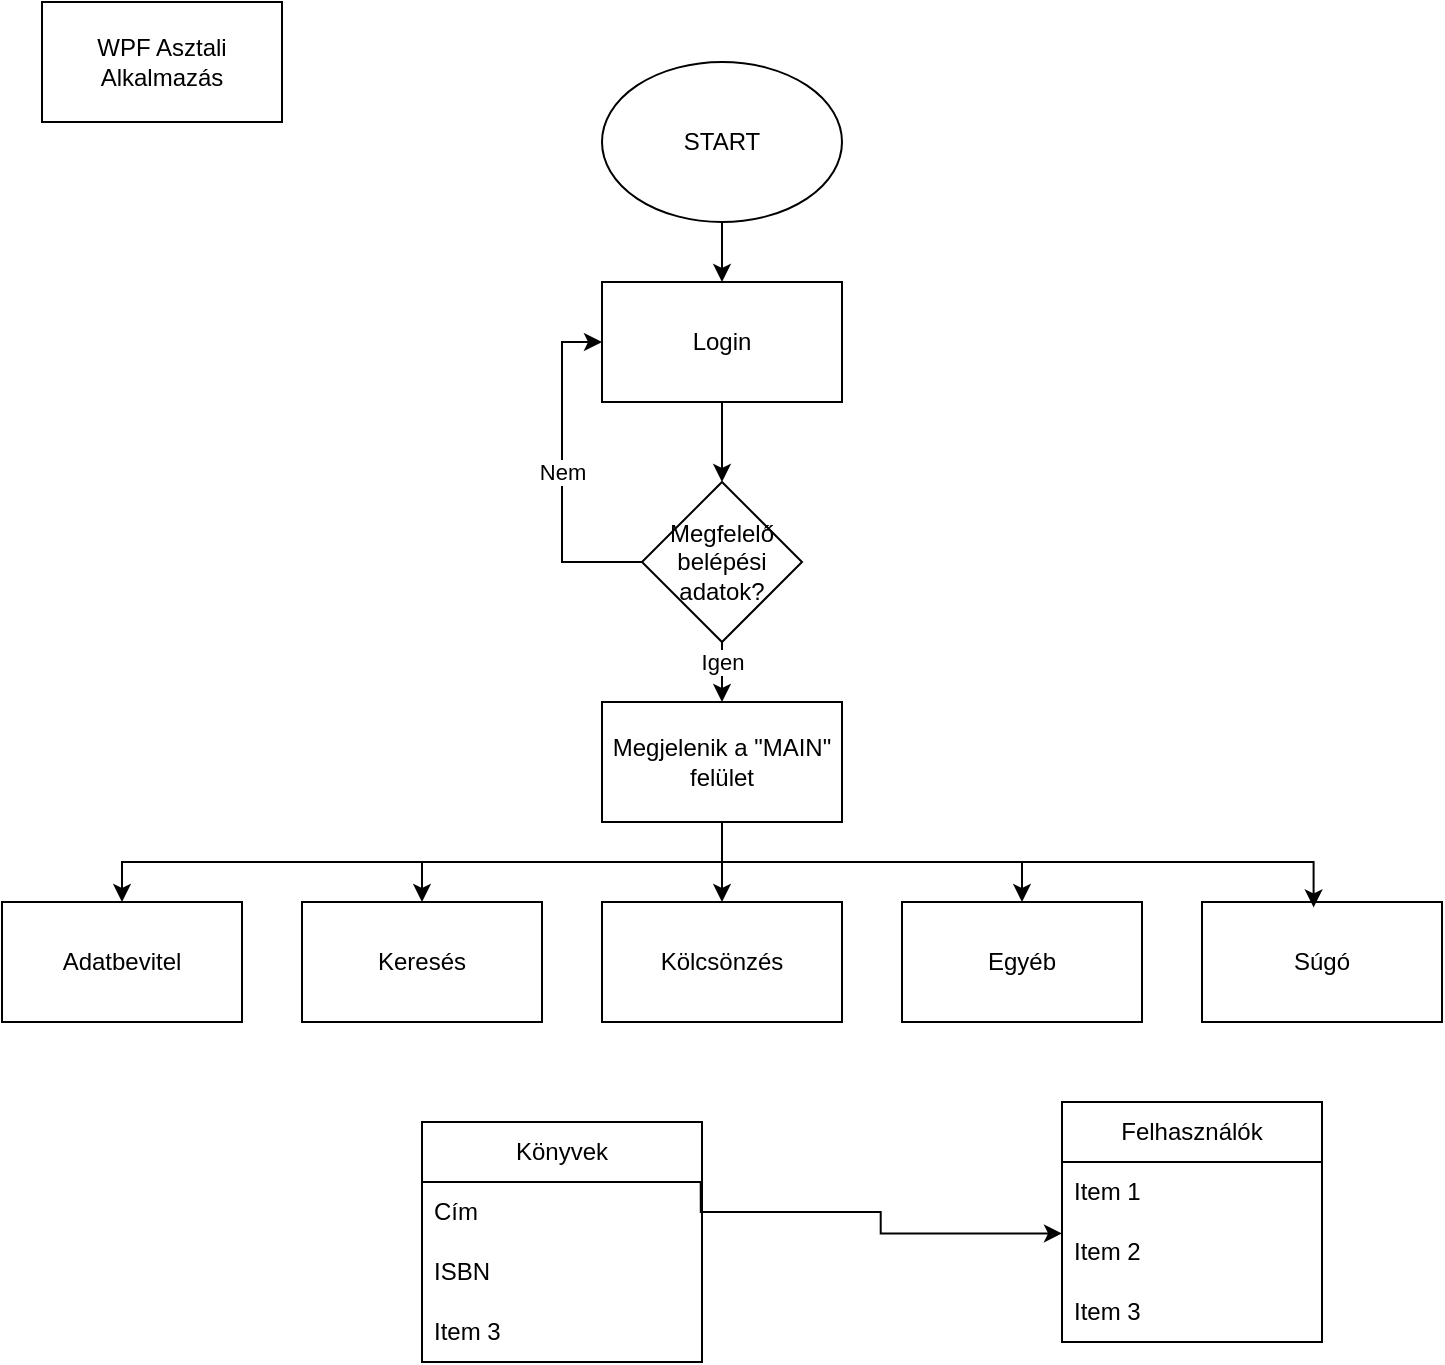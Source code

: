<mxfile version="22.0.8" type="github">
  <diagram name="1 oldal" id="4mInSGxOfqtwpyQyavi3">
    <mxGraphModel dx="819" dy="451" grid="1" gridSize="10" guides="1" tooltips="1" connect="1" arrows="1" fold="1" page="1" pageScale="1" pageWidth="827" pageHeight="1169" math="0" shadow="0">
      <root>
        <mxCell id="0" />
        <mxCell id="1" parent="0" />
        <mxCell id="b72DnTZtnjNwShclTDmI-1" value="WPF Asztali Alkalmazás" style="rounded=0;whiteSpace=wrap;html=1;" parent="1" vertex="1">
          <mxGeometry x="40" y="10" width="120" height="60" as="geometry" />
        </mxCell>
        <mxCell id="WZqCiOZFNyPhQzRqJD6J-5" style="edgeStyle=orthogonalEdgeStyle;rounded=0;orthogonalLoop=1;jettySize=auto;html=1;exitX=0.5;exitY=1;exitDx=0;exitDy=0;entryX=0.5;entryY=0;entryDx=0;entryDy=0;" edge="1" parent="1" source="WZqCiOZFNyPhQzRqJD6J-1" target="WZqCiOZFNyPhQzRqJD6J-2">
          <mxGeometry relative="1" as="geometry" />
        </mxCell>
        <mxCell id="WZqCiOZFNyPhQzRqJD6J-1" value="START" style="ellipse;whiteSpace=wrap;html=1;" vertex="1" parent="1">
          <mxGeometry x="320" y="40" width="120" height="80" as="geometry" />
        </mxCell>
        <mxCell id="WZqCiOZFNyPhQzRqJD6J-6" style="edgeStyle=orthogonalEdgeStyle;rounded=0;orthogonalLoop=1;jettySize=auto;html=1;exitX=0.5;exitY=1;exitDx=0;exitDy=0;entryX=0.5;entryY=0;entryDx=0;entryDy=0;" edge="1" parent="1" source="WZqCiOZFNyPhQzRqJD6J-2" target="WZqCiOZFNyPhQzRqJD6J-3">
          <mxGeometry relative="1" as="geometry" />
        </mxCell>
        <mxCell id="WZqCiOZFNyPhQzRqJD6J-2" value="Login" style="rounded=0;whiteSpace=wrap;html=1;" vertex="1" parent="1">
          <mxGeometry x="320" y="150" width="120" height="60" as="geometry" />
        </mxCell>
        <mxCell id="WZqCiOZFNyPhQzRqJD6J-4" style="edgeStyle=orthogonalEdgeStyle;rounded=0;orthogonalLoop=1;jettySize=auto;html=1;exitX=0;exitY=0.5;exitDx=0;exitDy=0;entryX=0;entryY=0.5;entryDx=0;entryDy=0;" edge="1" parent="1" source="WZqCiOZFNyPhQzRqJD6J-3" target="WZqCiOZFNyPhQzRqJD6J-2">
          <mxGeometry relative="1" as="geometry" />
        </mxCell>
        <mxCell id="WZqCiOZFNyPhQzRqJD6J-7" value="Nem" style="edgeLabel;html=1;align=center;verticalAlign=middle;resizable=0;points=[];" vertex="1" connectable="0" parent="WZqCiOZFNyPhQzRqJD6J-4">
          <mxGeometry relative="1" as="geometry">
            <mxPoint as="offset" />
          </mxGeometry>
        </mxCell>
        <mxCell id="WZqCiOZFNyPhQzRqJD6J-9" style="edgeStyle=orthogonalEdgeStyle;rounded=0;orthogonalLoop=1;jettySize=auto;html=1;exitX=0.5;exitY=1;exitDx=0;exitDy=0;entryX=0.5;entryY=0;entryDx=0;entryDy=0;" edge="1" parent="1" source="WZqCiOZFNyPhQzRqJD6J-3" target="WZqCiOZFNyPhQzRqJD6J-8">
          <mxGeometry relative="1" as="geometry" />
        </mxCell>
        <mxCell id="WZqCiOZFNyPhQzRqJD6J-10" value="Igen" style="edgeLabel;html=1;align=center;verticalAlign=middle;resizable=0;points=[];" vertex="1" connectable="0" parent="WZqCiOZFNyPhQzRqJD6J-9">
          <mxGeometry x="-0.345" relative="1" as="geometry">
            <mxPoint as="offset" />
          </mxGeometry>
        </mxCell>
        <mxCell id="WZqCiOZFNyPhQzRqJD6J-3" value="Megfelelő belépési adatok?" style="rhombus;whiteSpace=wrap;html=1;" vertex="1" parent="1">
          <mxGeometry x="340" y="250" width="80" height="80" as="geometry" />
        </mxCell>
        <mxCell id="WZqCiOZFNyPhQzRqJD6J-26" style="edgeStyle=orthogonalEdgeStyle;rounded=0;orthogonalLoop=1;jettySize=auto;html=1;exitX=0.5;exitY=1;exitDx=0;exitDy=0;" edge="1" parent="1" source="WZqCiOZFNyPhQzRqJD6J-8" target="WZqCiOZFNyPhQzRqJD6J-11">
          <mxGeometry relative="1" as="geometry" />
        </mxCell>
        <mxCell id="WZqCiOZFNyPhQzRqJD6J-27" style="edgeStyle=orthogonalEdgeStyle;rounded=0;orthogonalLoop=1;jettySize=auto;html=1;exitX=0.5;exitY=1;exitDx=0;exitDy=0;entryX=0.5;entryY=0;entryDx=0;entryDy=0;" edge="1" parent="1" source="WZqCiOZFNyPhQzRqJD6J-8" target="WZqCiOZFNyPhQzRqJD6J-12">
          <mxGeometry relative="1" as="geometry" />
        </mxCell>
        <mxCell id="WZqCiOZFNyPhQzRqJD6J-28" style="edgeStyle=orthogonalEdgeStyle;rounded=0;orthogonalLoop=1;jettySize=auto;html=1;exitX=0.5;exitY=1;exitDx=0;exitDy=0;" edge="1" parent="1" source="WZqCiOZFNyPhQzRqJD6J-8" target="WZqCiOZFNyPhQzRqJD6J-13">
          <mxGeometry relative="1" as="geometry" />
        </mxCell>
        <mxCell id="WZqCiOZFNyPhQzRqJD6J-29" style="edgeStyle=orthogonalEdgeStyle;rounded=0;orthogonalLoop=1;jettySize=auto;html=1;exitX=0.5;exitY=1;exitDx=0;exitDy=0;entryX=0.5;entryY=0;entryDx=0;entryDy=0;" edge="1" parent="1" source="WZqCiOZFNyPhQzRqJD6J-8" target="WZqCiOZFNyPhQzRqJD6J-14">
          <mxGeometry relative="1" as="geometry" />
        </mxCell>
        <mxCell id="WZqCiOZFNyPhQzRqJD6J-8" value="Megjelenik a &quot;MAIN&quot; felület" style="rounded=0;whiteSpace=wrap;html=1;" vertex="1" parent="1">
          <mxGeometry x="320" y="360" width="120" height="60" as="geometry" />
        </mxCell>
        <mxCell id="WZqCiOZFNyPhQzRqJD6J-11" value="Adatbevitel" style="rounded=0;whiteSpace=wrap;html=1;" vertex="1" parent="1">
          <mxGeometry x="20" y="460" width="120" height="60" as="geometry" />
        </mxCell>
        <mxCell id="WZqCiOZFNyPhQzRqJD6J-12" value="Keresés" style="rounded=0;whiteSpace=wrap;html=1;" vertex="1" parent="1">
          <mxGeometry x="170" y="460" width="120" height="60" as="geometry" />
        </mxCell>
        <mxCell id="WZqCiOZFNyPhQzRqJD6J-13" value="Kölcsönzés" style="rounded=0;whiteSpace=wrap;html=1;" vertex="1" parent="1">
          <mxGeometry x="320" y="460" width="120" height="60" as="geometry" />
        </mxCell>
        <mxCell id="WZqCiOZFNyPhQzRqJD6J-14" value="Egyéb" style="rounded=0;whiteSpace=wrap;html=1;" vertex="1" parent="1">
          <mxGeometry x="470" y="460" width="120" height="60" as="geometry" />
        </mxCell>
        <mxCell id="WZqCiOZFNyPhQzRqJD6J-15" value="Súgó" style="rounded=0;whiteSpace=wrap;html=1;" vertex="1" parent="1">
          <mxGeometry x="620" y="460" width="120" height="60" as="geometry" />
        </mxCell>
        <mxCell id="WZqCiOZFNyPhQzRqJD6J-17" value="Felhasználók" style="swimlane;fontStyle=0;childLayout=stackLayout;horizontal=1;startSize=30;horizontalStack=0;resizeParent=1;resizeParentMax=0;resizeLast=0;collapsible=1;marginBottom=0;whiteSpace=wrap;html=1;" vertex="1" parent="1">
          <mxGeometry x="550" y="560" width="130" height="120" as="geometry" />
        </mxCell>
        <mxCell id="WZqCiOZFNyPhQzRqJD6J-18" value="Item 1" style="text;strokeColor=none;fillColor=none;align=left;verticalAlign=middle;spacingLeft=4;spacingRight=4;overflow=hidden;points=[[0,0.5],[1,0.5]];portConstraint=eastwest;rotatable=0;whiteSpace=wrap;html=1;" vertex="1" parent="WZqCiOZFNyPhQzRqJD6J-17">
          <mxGeometry y="30" width="130" height="30" as="geometry" />
        </mxCell>
        <mxCell id="WZqCiOZFNyPhQzRqJD6J-19" value="Item 2" style="text;strokeColor=none;fillColor=none;align=left;verticalAlign=middle;spacingLeft=4;spacingRight=4;overflow=hidden;points=[[0,0.5],[1,0.5]];portConstraint=eastwest;rotatable=0;whiteSpace=wrap;html=1;" vertex="1" parent="WZqCiOZFNyPhQzRqJD6J-17">
          <mxGeometry y="60" width="130" height="30" as="geometry" />
        </mxCell>
        <mxCell id="WZqCiOZFNyPhQzRqJD6J-20" value="Item 3" style="text;strokeColor=none;fillColor=none;align=left;verticalAlign=middle;spacingLeft=4;spacingRight=4;overflow=hidden;points=[[0,0.5],[1,0.5]];portConstraint=eastwest;rotatable=0;whiteSpace=wrap;html=1;" vertex="1" parent="WZqCiOZFNyPhQzRqJD6J-17">
          <mxGeometry y="90" width="130" height="30" as="geometry" />
        </mxCell>
        <mxCell id="WZqCiOZFNyPhQzRqJD6J-21" value="Könyvek" style="swimlane;fontStyle=0;childLayout=stackLayout;horizontal=1;startSize=30;horizontalStack=0;resizeParent=1;resizeParentMax=0;resizeLast=0;collapsible=1;marginBottom=0;whiteSpace=wrap;html=1;" vertex="1" parent="1">
          <mxGeometry x="230" y="570" width="140" height="120" as="geometry" />
        </mxCell>
        <mxCell id="WZqCiOZFNyPhQzRqJD6J-22" value="Cím" style="text;strokeColor=none;fillColor=none;align=left;verticalAlign=middle;spacingLeft=4;spacingRight=4;overflow=hidden;points=[[0,0.5],[1,0.5]];portConstraint=eastwest;rotatable=0;whiteSpace=wrap;html=1;" vertex="1" parent="WZqCiOZFNyPhQzRqJD6J-21">
          <mxGeometry y="30" width="140" height="30" as="geometry" />
        </mxCell>
        <mxCell id="WZqCiOZFNyPhQzRqJD6J-23" value="ISBN" style="text;strokeColor=none;fillColor=none;align=left;verticalAlign=middle;spacingLeft=4;spacingRight=4;overflow=hidden;points=[[0,0.5],[1,0.5]];portConstraint=eastwest;rotatable=0;whiteSpace=wrap;html=1;" vertex="1" parent="WZqCiOZFNyPhQzRqJD6J-21">
          <mxGeometry y="60" width="140" height="30" as="geometry" />
        </mxCell>
        <mxCell id="WZqCiOZFNyPhQzRqJD6J-24" value="Item 3" style="text;strokeColor=none;fillColor=none;align=left;verticalAlign=middle;spacingLeft=4;spacingRight=4;overflow=hidden;points=[[0,0.5],[1,0.5]];portConstraint=eastwest;rotatable=0;whiteSpace=wrap;html=1;" vertex="1" parent="WZqCiOZFNyPhQzRqJD6J-21">
          <mxGeometry y="90" width="140" height="30" as="geometry" />
        </mxCell>
        <mxCell id="WZqCiOZFNyPhQzRqJD6J-25" style="edgeStyle=orthogonalEdgeStyle;rounded=0;orthogonalLoop=1;jettySize=auto;html=1;exitX=1;exitY=0.5;exitDx=0;exitDy=0;entryX=0.005;entryY=0.69;entryDx=0;entryDy=0;entryPerimeter=0;" edge="1" parent="1">
          <mxGeometry relative="1" as="geometry">
            <mxPoint x="369.35" y="600" as="sourcePoint" />
            <mxPoint x="550.0" y="625.7" as="targetPoint" />
            <Array as="points">
              <mxPoint x="369.35" y="615" />
              <mxPoint x="459.35" y="615" />
              <mxPoint x="459.35" y="626" />
            </Array>
          </mxGeometry>
        </mxCell>
        <mxCell id="WZqCiOZFNyPhQzRqJD6J-30" style="edgeStyle=orthogonalEdgeStyle;rounded=0;orthogonalLoop=1;jettySize=auto;html=1;exitX=0.5;exitY=1;exitDx=0;exitDy=0;entryX=0.465;entryY=0.045;entryDx=0;entryDy=0;entryPerimeter=0;" edge="1" parent="1" source="WZqCiOZFNyPhQzRqJD6J-8" target="WZqCiOZFNyPhQzRqJD6J-15">
          <mxGeometry relative="1" as="geometry" />
        </mxCell>
      </root>
    </mxGraphModel>
  </diagram>
</mxfile>

